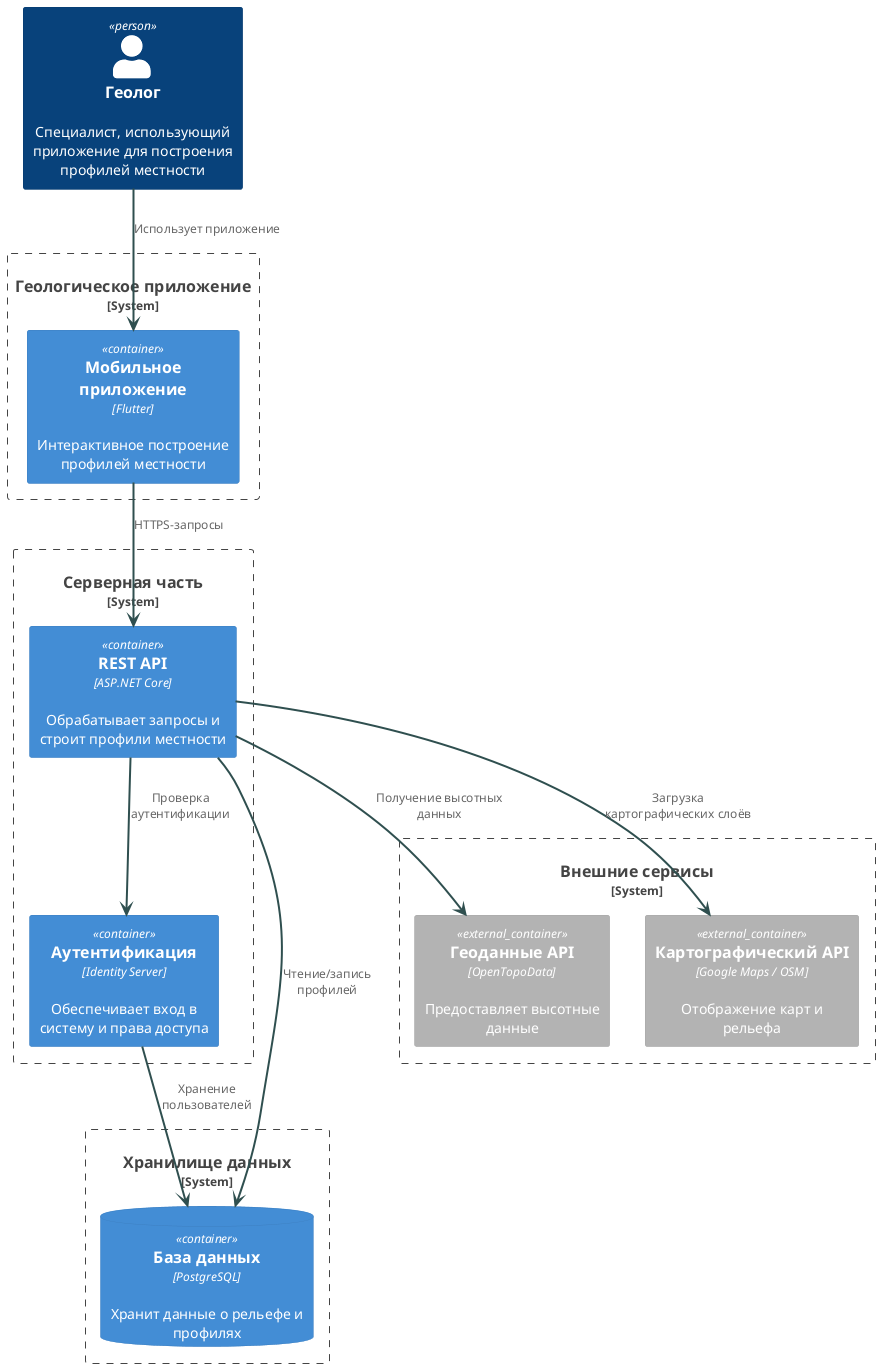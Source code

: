 @startuml
!include <C4/C4_Container>

LAYOUT_TOP_DOWN()
skinparam shadowing false
skinparam defaultFontName "Arial"
skinparam backgroundColor White
skinparam ArrowColor #2F4F4F
skinparam ArrowThickness 2

Person(geo_user, "Геолог", "Специалист, использующий приложение для построения профилей местности")

System_Boundary(geo_app, "Геологическое приложение") {
    Container(mobile_app, "Мобильное приложение", "Flutter", "Интерактивное построение профилей местности")
}

System_Boundary(server_side, "Серверная часть") {
    Container(web_api, "REST API", "ASP.NET Core", "Обрабатывает запросы и строит профили местности")
    Container(auth_service, "Аутентификация", "Identity Server", "Обеспечивает вход в систему и права доступа")
}

System_Boundary(db_layer, "Хранилище данных") {
    ContainerDb(database, "База данных", "PostgreSQL", "Хранит данные о рельефе и профилях")
}

System_Boundary(ext_services, "Внешние сервисы") {
    Container_Ext(geo_api, "Геоданные API", "OpenTopoData", "Предоставляет высотные данные")
    Container_Ext(map_api, "Картографический API", "Google Maps / OSM", "Отображение карт и рельефа")
}


geo_user -down-> mobile_app : Использует приложение
mobile_app -down-> web_api : HTTPS-запросы
web_api -down-> auth_service : Проверка аутентификации
web_api -down-> database : Чтение/запись профилей
auth_service -down-> database : Хранение пользователей
web_api -down-> geo_api : Получение высотных данных
web_api -down-> map_api : Загрузка картографических слоёв
@enduml
